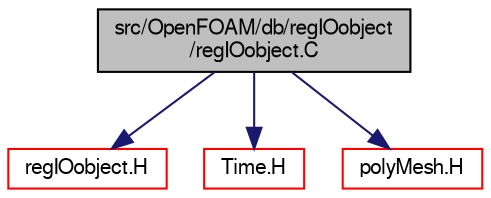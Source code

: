 digraph "src/OpenFOAM/db/regIOobject/regIOobject.C"
{
  bgcolor="transparent";
  edge [fontname="FreeSans",fontsize="10",labelfontname="FreeSans",labelfontsize="10"];
  node [fontname="FreeSans",fontsize="10",shape=record];
  Node0 [label="src/OpenFOAM/db/regIOobject\l/regIOobject.C",height=0.2,width=0.4,color="black", fillcolor="grey75", style="filled", fontcolor="black"];
  Node0 -> Node1 [color="midnightblue",fontsize="10",style="solid",fontname="FreeSans"];
  Node1 [label="regIOobject.H",height=0.2,width=0.4,color="red",URL="$a09251.html"];
  Node0 -> Node68 [color="midnightblue",fontsize="10",style="solid",fontname="FreeSans"];
  Node68 [label="Time.H",height=0.2,width=0.4,color="red",URL="$a09311.html"];
  Node0 -> Node149 [color="midnightblue",fontsize="10",style="solid",fontname="FreeSans"];
  Node149 [label="polyMesh.H",height=0.2,width=0.4,color="red",URL="$a11630.html"];
}
